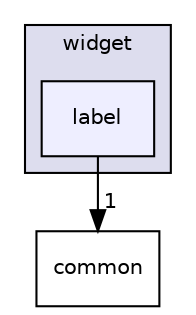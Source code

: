digraph "C:/Harmony3/gfx/middleware/legato/library/src/gfx/legato/widget/label" {
  compound=true
  node [ fontsize="10", fontname="Helvetica"];
  edge [ labelfontsize="10", labelfontname="Helvetica"];
  subgraph clusterdir_08e5c2531b4cfc75c531d5c20b249084 {
    graph [ bgcolor="#ddddee", pencolor="black", label="widget" fontname="Helvetica", fontsize="10", URL="dir_08e5c2531b4cfc75c531d5c20b249084.html"]
  dir_29bd7467b7b370c282876b2f0f71eb3e [shape=box, label="label", style="filled", fillcolor="#eeeeff", pencolor="black", URL="dir_29bd7467b7b370c282876b2f0f71eb3e.html"];
  }
  dir_192fb4248a7d7f0c34634334a26d417f [shape=box label="common" URL="dir_192fb4248a7d7f0c34634334a26d417f.html"];
  dir_29bd7467b7b370c282876b2f0f71eb3e->dir_192fb4248a7d7f0c34634334a26d417f [headlabel="1", labeldistance=1.5 headhref="dir_000032_000007.html"];
}
